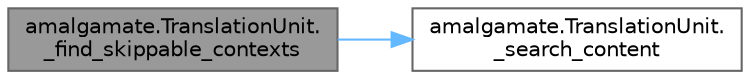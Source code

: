 digraph "amalgamate.TranslationUnit._find_skippable_contexts"
{
 // LATEX_PDF_SIZE
  bgcolor="transparent";
  edge [fontname=Helvetica,fontsize=10,labelfontname=Helvetica,labelfontsize=10];
  node [fontname=Helvetica,fontsize=10,shape=box,height=0.2,width=0.4];
  rankdir="LR";
  Node1 [id="Node000001",label="amalgamate.TranslationUnit.\l_find_skippable_contexts",height=0.2,width=0.4,color="gray40", fillcolor="grey60", style="filled", fontcolor="black",tooltip=" "];
  Node1 -> Node2 [id="edge1_Node000001_Node000002",color="steelblue1",style="solid",tooltip=" "];
  Node2 [id="Node000002",label="amalgamate.TranslationUnit.\l_search_content",height=0.2,width=0.4,color="grey40", fillcolor="white", style="filled",URL="$classamalgamate_1_1_translation_unit.html#ab869122cfe999e2cb0ac3b20cb3f2d3f",tooltip=" "];
}
